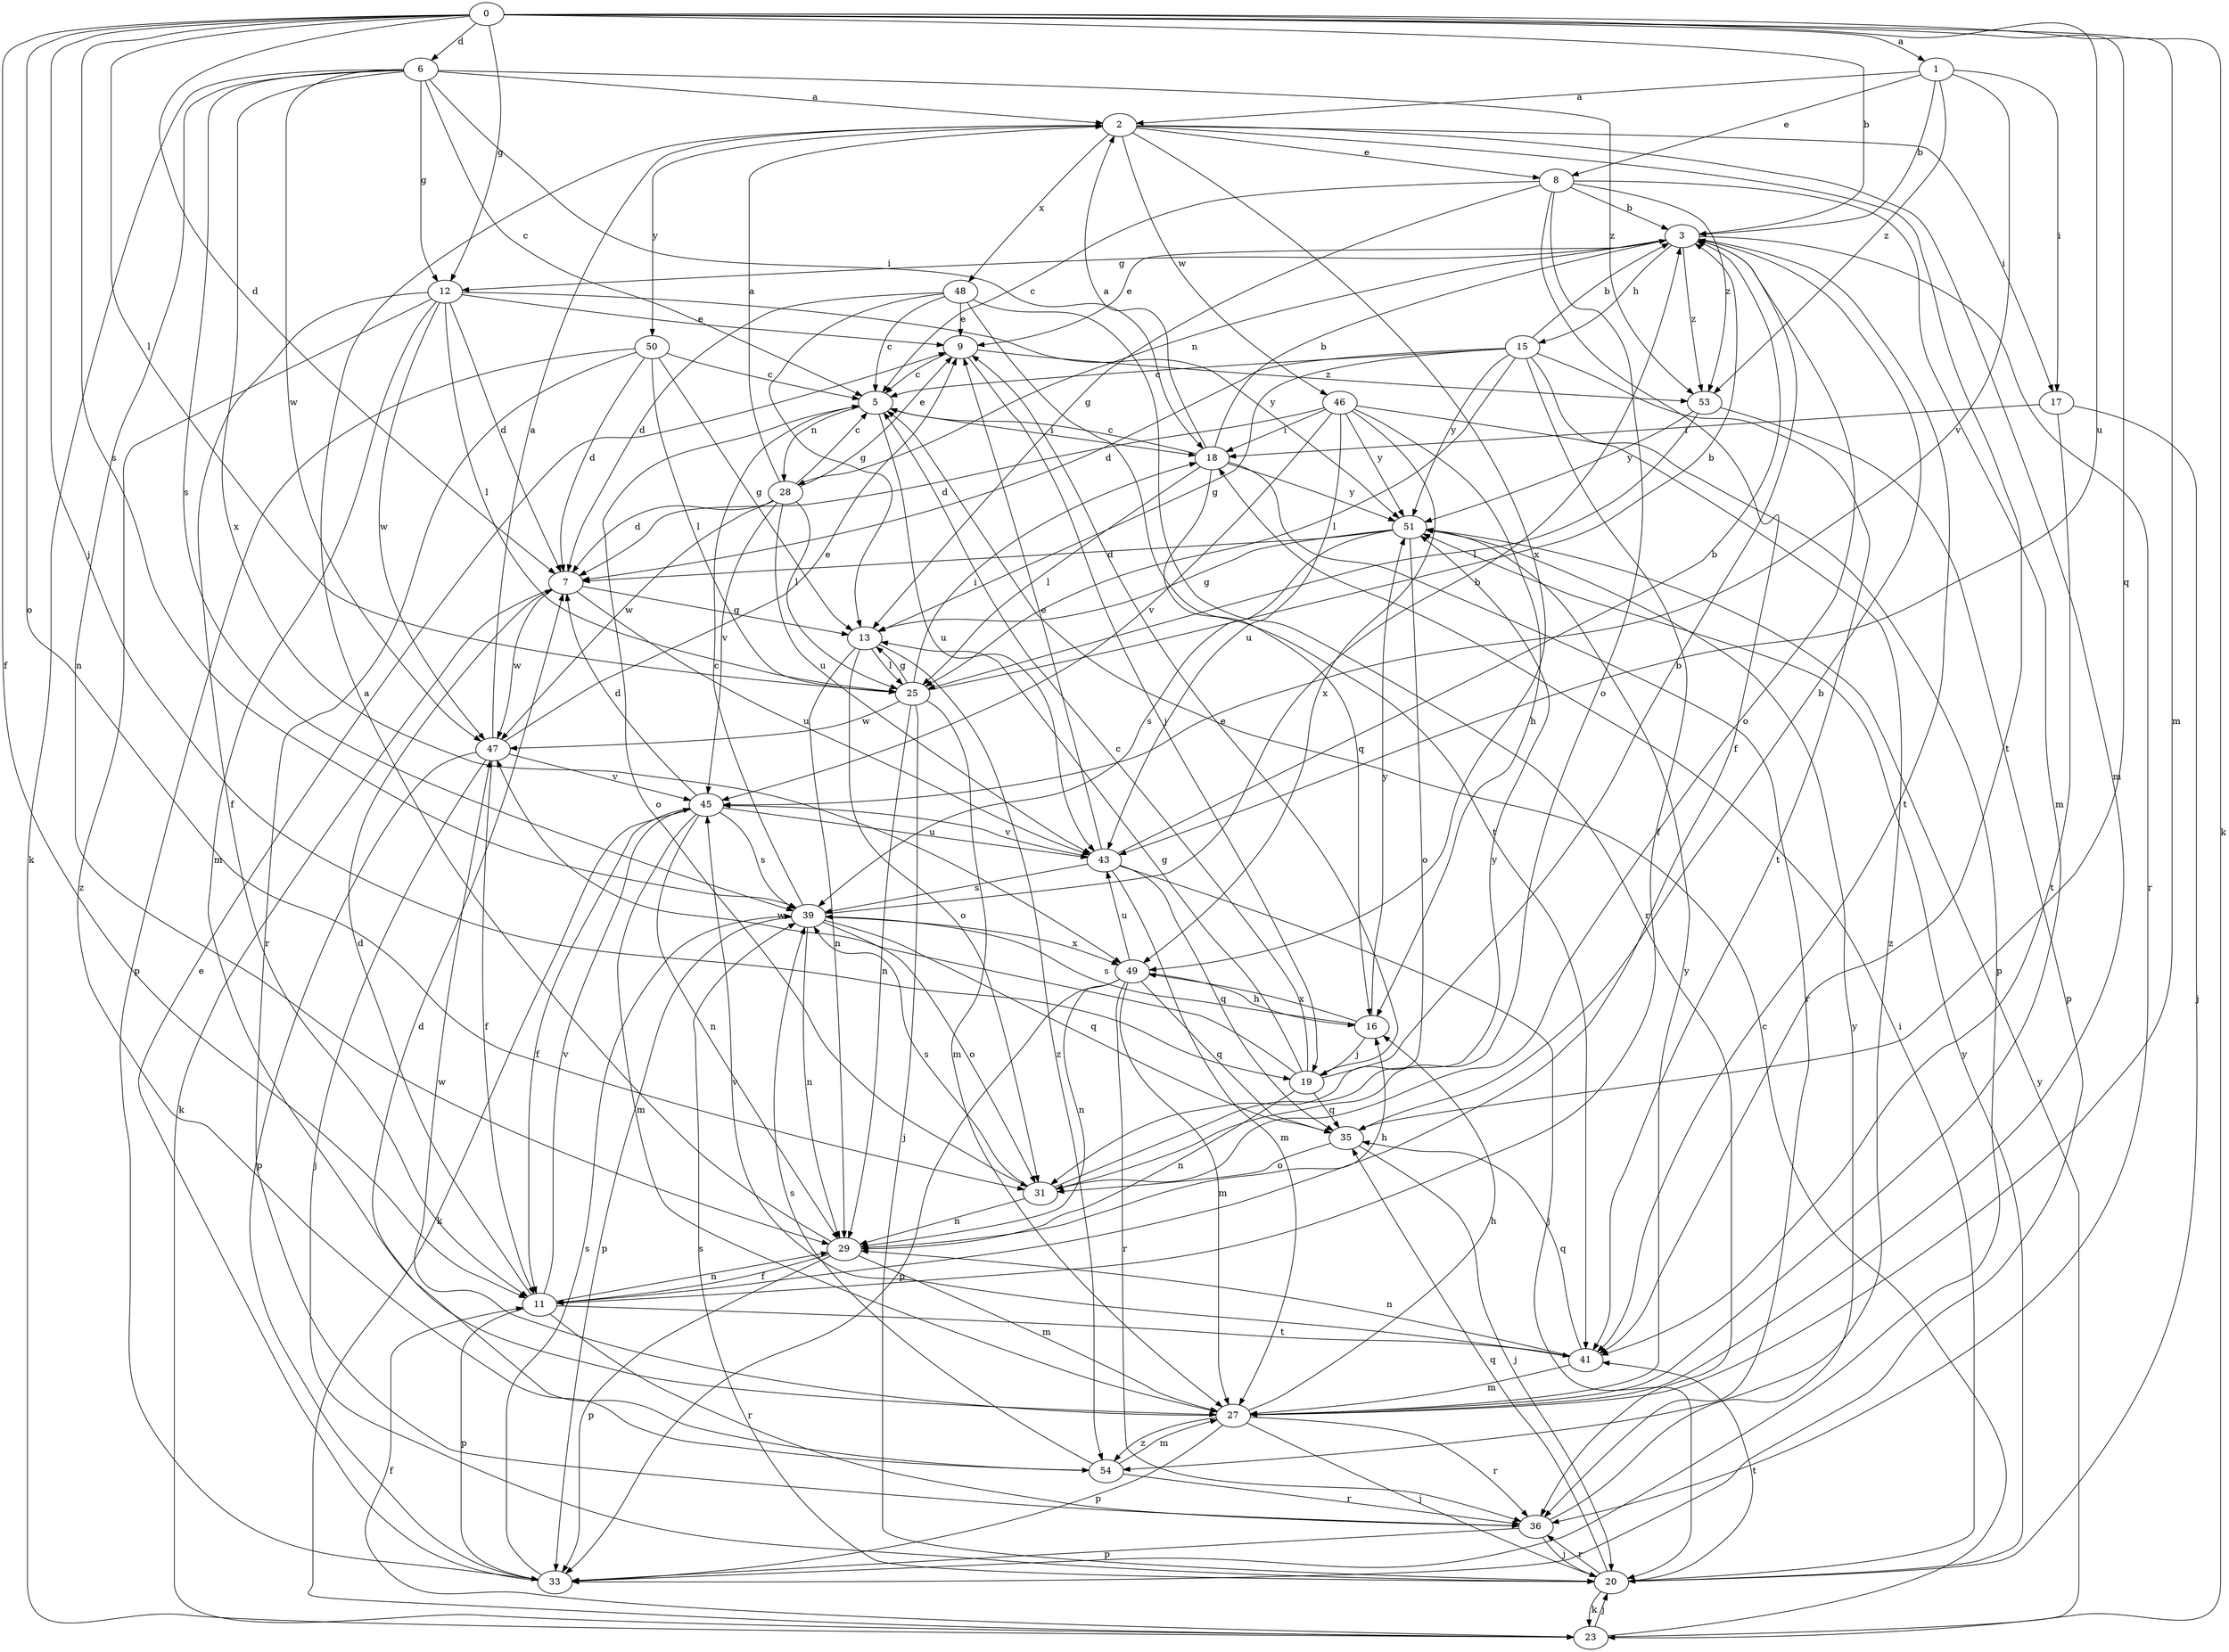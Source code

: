 strict digraph  {
0;
1;
2;
3;
5;
6;
7;
8;
9;
11;
12;
13;
15;
16;
17;
18;
19;
20;
23;
25;
27;
28;
29;
31;
33;
35;
36;
39;
41;
43;
45;
46;
47;
48;
49;
50;
51;
53;
54;
0 -> 1  [label=a];
0 -> 3  [label=b];
0 -> 6  [label=d];
0 -> 7  [label=d];
0 -> 11  [label=f];
0 -> 12  [label=g];
0 -> 19  [label=j];
0 -> 23  [label=k];
0 -> 25  [label=l];
0 -> 27  [label=m];
0 -> 31  [label=o];
0 -> 35  [label=q];
0 -> 39  [label=s];
0 -> 43  [label=u];
1 -> 2  [label=a];
1 -> 3  [label=b];
1 -> 8  [label=e];
1 -> 17  [label=i];
1 -> 45  [label=v];
1 -> 53  [label=z];
2 -> 8  [label=e];
2 -> 17  [label=i];
2 -> 27  [label=m];
2 -> 41  [label=t];
2 -> 46  [label=w];
2 -> 48  [label=x];
2 -> 49  [label=x];
2 -> 50  [label=y];
3 -> 9  [label=e];
3 -> 12  [label=g];
3 -> 15  [label=h];
3 -> 28  [label=n];
3 -> 31  [label=o];
3 -> 36  [label=r];
3 -> 41  [label=t];
3 -> 53  [label=z];
5 -> 18  [label=i];
5 -> 28  [label=n];
5 -> 31  [label=o];
5 -> 43  [label=u];
6 -> 2  [label=a];
6 -> 5  [label=c];
6 -> 12  [label=g];
6 -> 18  [label=i];
6 -> 23  [label=k];
6 -> 29  [label=n];
6 -> 39  [label=s];
6 -> 47  [label=w];
6 -> 49  [label=x];
6 -> 53  [label=z];
7 -> 13  [label=g];
7 -> 23  [label=k];
7 -> 43  [label=u];
7 -> 47  [label=w];
8 -> 3  [label=b];
8 -> 5  [label=c];
8 -> 11  [label=f];
8 -> 13  [label=g];
8 -> 27  [label=m];
8 -> 31  [label=o];
8 -> 53  [label=z];
9 -> 5  [label=c];
9 -> 19  [label=j];
9 -> 53  [label=z];
11 -> 7  [label=d];
11 -> 29  [label=n];
11 -> 33  [label=p];
11 -> 36  [label=r];
11 -> 41  [label=t];
11 -> 45  [label=v];
12 -> 7  [label=d];
12 -> 9  [label=e];
12 -> 11  [label=f];
12 -> 25  [label=l];
12 -> 27  [label=m];
12 -> 47  [label=w];
12 -> 51  [label=y];
12 -> 54  [label=z];
13 -> 25  [label=l];
13 -> 29  [label=n];
13 -> 31  [label=o];
13 -> 54  [label=z];
15 -> 3  [label=b];
15 -> 5  [label=c];
15 -> 7  [label=d];
15 -> 11  [label=f];
15 -> 13  [label=g];
15 -> 25  [label=l];
15 -> 33  [label=p];
15 -> 41  [label=t];
15 -> 51  [label=y];
16 -> 19  [label=j];
16 -> 39  [label=s];
16 -> 49  [label=x];
16 -> 51  [label=y];
17 -> 18  [label=i];
17 -> 20  [label=j];
17 -> 41  [label=t];
18 -> 2  [label=a];
18 -> 3  [label=b];
18 -> 5  [label=c];
18 -> 25  [label=l];
18 -> 36  [label=r];
18 -> 51  [label=y];
18 -> 16  [label=q];
19 -> 3  [label=b];
19 -> 5  [label=c];
19 -> 9  [label=e];
19 -> 13  [label=g];
19 -> 29  [label=n];
19 -> 35  [label=q];
19 -> 47  [label=w];
20 -> 18  [label=i];
20 -> 23  [label=k];
20 -> 35  [label=q];
20 -> 36  [label=r];
20 -> 39  [label=s];
20 -> 41  [label=t];
20 -> 51  [label=y];
23 -> 5  [label=c];
23 -> 11  [label=f];
23 -> 20  [label=j];
23 -> 51  [label=y];
25 -> 3  [label=b];
25 -> 13  [label=g];
25 -> 18  [label=i];
25 -> 20  [label=j];
25 -> 27  [label=m];
25 -> 29  [label=n];
25 -> 47  [label=w];
27 -> 16  [label=h];
27 -> 20  [label=j];
27 -> 33  [label=p];
27 -> 36  [label=r];
27 -> 47  [label=w];
27 -> 51  [label=y];
27 -> 54  [label=z];
28 -> 2  [label=a];
28 -> 5  [label=c];
28 -> 7  [label=d];
28 -> 9  [label=e];
28 -> 25  [label=l];
28 -> 43  [label=u];
28 -> 45  [label=v];
28 -> 47  [label=w];
29 -> 2  [label=a];
29 -> 11  [label=f];
29 -> 16  [label=h];
29 -> 27  [label=m];
29 -> 33  [label=p];
31 -> 29  [label=n];
31 -> 39  [label=s];
31 -> 51  [label=y];
33 -> 9  [label=e];
33 -> 39  [label=s];
35 -> 3  [label=b];
35 -> 20  [label=j];
35 -> 31  [label=o];
36 -> 20  [label=j];
36 -> 33  [label=p];
36 -> 51  [label=y];
39 -> 3  [label=b];
39 -> 5  [label=c];
39 -> 29  [label=n];
39 -> 31  [label=o];
39 -> 33  [label=p];
39 -> 35  [label=q];
39 -> 49  [label=x];
41 -> 27  [label=m];
41 -> 29  [label=n];
41 -> 35  [label=q];
41 -> 45  [label=v];
43 -> 3  [label=b];
43 -> 9  [label=e];
43 -> 20  [label=j];
43 -> 27  [label=m];
43 -> 35  [label=q];
43 -> 39  [label=s];
43 -> 45  [label=v];
45 -> 7  [label=d];
45 -> 11  [label=f];
45 -> 23  [label=k];
45 -> 27  [label=m];
45 -> 29  [label=n];
45 -> 39  [label=s];
45 -> 43  [label=u];
46 -> 7  [label=d];
46 -> 16  [label=h];
46 -> 18  [label=i];
46 -> 43  [label=u];
46 -> 45  [label=v];
46 -> 49  [label=x];
46 -> 51  [label=y];
46 -> 54  [label=z];
47 -> 2  [label=a];
47 -> 9  [label=e];
47 -> 11  [label=f];
47 -> 20  [label=j];
47 -> 33  [label=p];
47 -> 45  [label=v];
48 -> 5  [label=c];
48 -> 7  [label=d];
48 -> 9  [label=e];
48 -> 13  [label=g];
48 -> 36  [label=r];
48 -> 41  [label=t];
49 -> 16  [label=h];
49 -> 27  [label=m];
49 -> 29  [label=n];
49 -> 33  [label=p];
49 -> 35  [label=q];
49 -> 36  [label=r];
49 -> 43  [label=u];
50 -> 5  [label=c];
50 -> 7  [label=d];
50 -> 13  [label=g];
50 -> 25  [label=l];
50 -> 33  [label=p];
50 -> 36  [label=r];
51 -> 7  [label=d];
51 -> 13  [label=g];
51 -> 31  [label=o];
51 -> 39  [label=s];
53 -> 25  [label=l];
53 -> 33  [label=p];
53 -> 51  [label=y];
54 -> 7  [label=d];
54 -> 27  [label=m];
54 -> 36  [label=r];
54 -> 39  [label=s];
}
